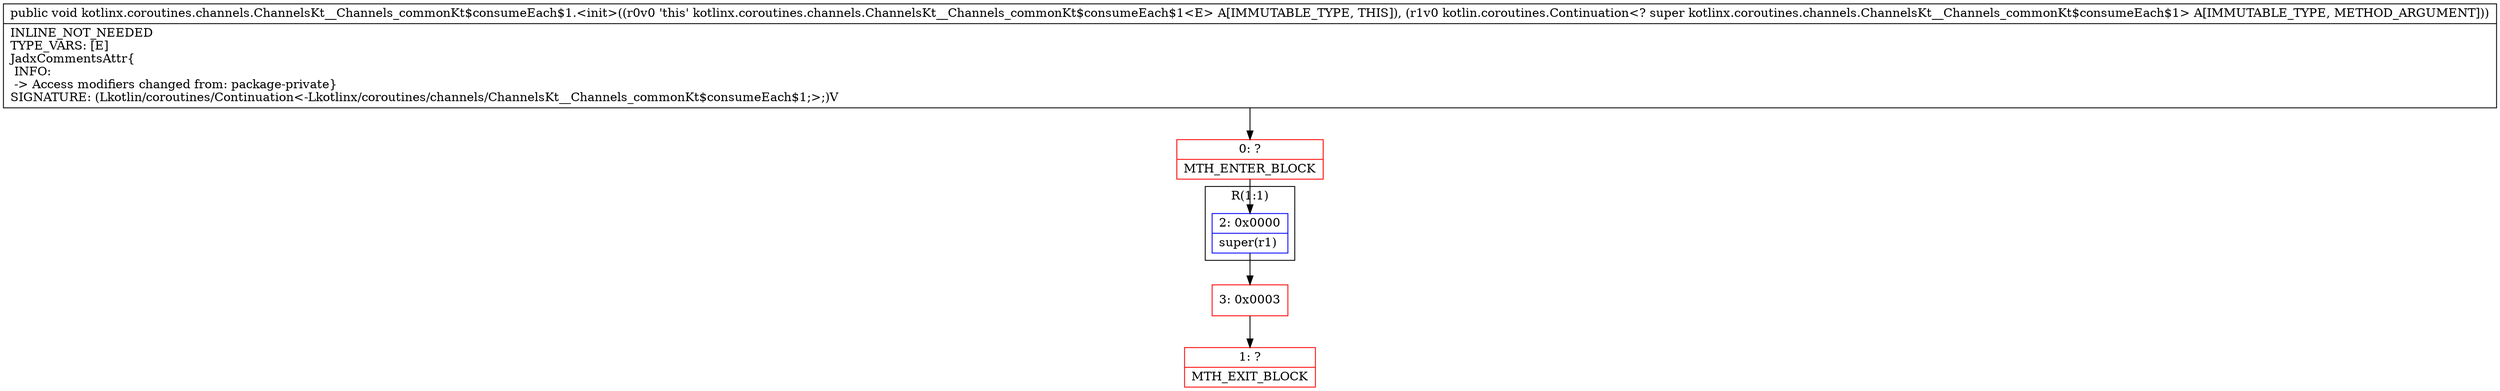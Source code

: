 digraph "CFG forkotlinx.coroutines.channels.ChannelsKt__Channels_commonKt$consumeEach$1.\<init\>(Lkotlin\/coroutines\/Continuation;)V" {
subgraph cluster_Region_72711755 {
label = "R(1:1)";
node [shape=record,color=blue];
Node_2 [shape=record,label="{2\:\ 0x0000|super(r1)\l}"];
}
Node_0 [shape=record,color=red,label="{0\:\ ?|MTH_ENTER_BLOCK\l}"];
Node_3 [shape=record,color=red,label="{3\:\ 0x0003}"];
Node_1 [shape=record,color=red,label="{1\:\ ?|MTH_EXIT_BLOCK\l}"];
MethodNode[shape=record,label="{public void kotlinx.coroutines.channels.ChannelsKt__Channels_commonKt$consumeEach$1.\<init\>((r0v0 'this' kotlinx.coroutines.channels.ChannelsKt__Channels_commonKt$consumeEach$1\<E\> A[IMMUTABLE_TYPE, THIS]), (r1v0 kotlin.coroutines.Continuation\<? super kotlinx.coroutines.channels.ChannelsKt__Channels_commonKt$consumeEach$1\> A[IMMUTABLE_TYPE, METHOD_ARGUMENT]))  | INLINE_NOT_NEEDED\lTYPE_VARS: [E]\lJadxCommentsAttr\{\l INFO: \l \-\> Access modifiers changed from: package\-private\}\lSIGNATURE: (Lkotlin\/coroutines\/Continuation\<\-Lkotlinx\/coroutines\/channels\/ChannelsKt__Channels_commonKt$consumeEach$1;\>;)V\l}"];
MethodNode -> Node_0;Node_2 -> Node_3;
Node_0 -> Node_2;
Node_3 -> Node_1;
}


